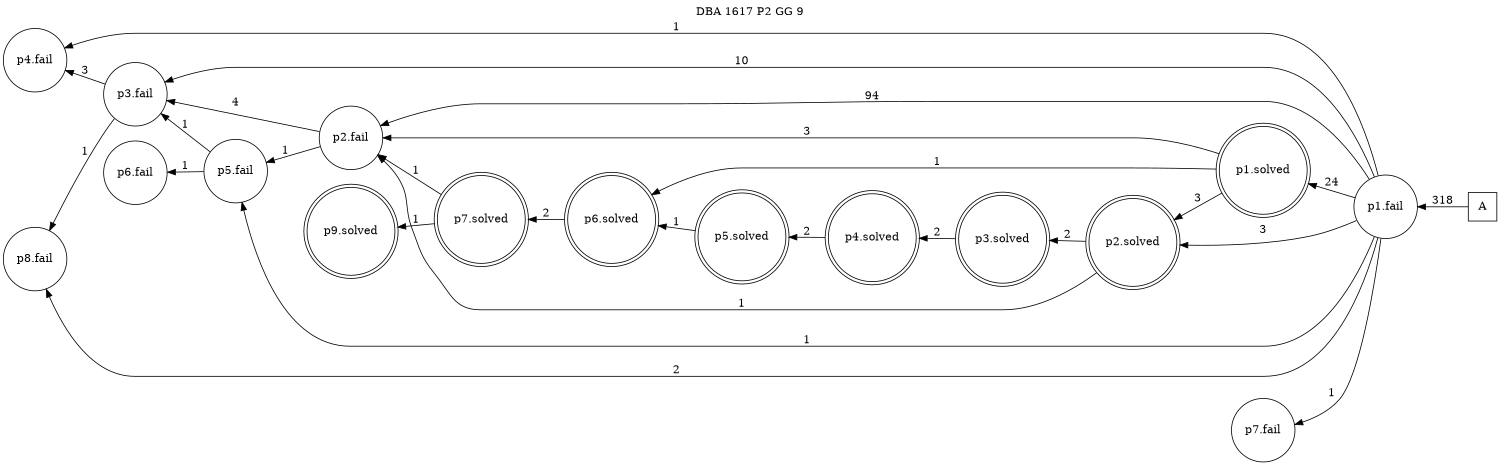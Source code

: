 digraph DBA_1617_P2_GG_9_GOOD {
labelloc="tl"
label= " DBA 1617 P2 GG 9 "
rankdir="RL";
graph [ size=" 10 , 10 !"]

"A" [shape="square" label="A"]
"p1.fail" [shape="circle" label="p1.fail"]
"p1.solved" [shape="doublecircle" label="p1.solved"]
"p3.fail" [shape="circle" label="p3.fail"]
"p2.fail" [shape="circle" label="p2.fail"]
"p4.fail" [shape="circle" label="p4.fail"]
"p5.fail" [shape="circle" label="p5.fail"]
"p6.fail" [shape="circle" label="p6.fail"]
"p7.fail" [shape="circle" label="p7.fail"]
"p8.fail" [shape="circle" label="p8.fail"]
"p2.solved" [shape="doublecircle" label="p2.solved"]
"p3.solved" [shape="doublecircle" label="p3.solved"]
"p4.solved" [shape="doublecircle" label="p4.solved"]
"p5.solved" [shape="doublecircle" label="p5.solved"]
"p6.solved" [shape="doublecircle" label="p6.solved"]
"p7.solved" [shape="doublecircle" label="p7.solved"]
"p9.solved" [shape="doublecircle" label="p9.solved"]
"A" -> "p1.fail" [ label=318]
"p1.fail" -> "p1.solved" [ label=24]
"p1.fail" -> "p3.fail" [ label=10]
"p1.fail" -> "p2.fail" [ label=94]
"p1.fail" -> "p4.fail" [ label=1]
"p1.fail" -> "p5.fail" [ label=1]
"p1.fail" -> "p7.fail" [ label=1]
"p1.fail" -> "p8.fail" [ label=2]
"p1.fail" -> "p2.solved" [ label=3]
"p1.solved" -> "p2.fail" [ label=3]
"p1.solved" -> "p2.solved" [ label=3]
"p1.solved" -> "p6.solved" [ label=1]
"p3.fail" -> "p4.fail" [ label=3]
"p3.fail" -> "p8.fail" [ label=1]
"p2.fail" -> "p3.fail" [ label=4]
"p2.fail" -> "p5.fail" [ label=1]
"p5.fail" -> "p3.fail" [ label=1]
"p5.fail" -> "p6.fail" [ label=1]
"p2.solved" -> "p2.fail" [ label=1]
"p2.solved" -> "p3.solved" [ label=2]
"p3.solved" -> "p4.solved" [ label=2]
"p4.solved" -> "p5.solved" [ label=2]
"p5.solved" -> "p6.solved" [ label=1]
"p6.solved" -> "p7.solved" [ label=2]
"p7.solved" -> "p2.fail" [ label=1]
"p7.solved" -> "p9.solved" [ label=1]
}
